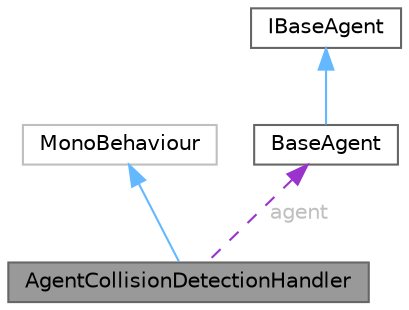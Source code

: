 digraph "AgentCollisionDetectionHandler"
{
 // LATEX_PDF_SIZE
  bgcolor="transparent";
  edge [fontname=Helvetica,fontsize=10,labelfontname=Helvetica,labelfontsize=10];
  node [fontname=Helvetica,fontsize=10,shape=box,height=0.2,width=0.4];
  Node1 [id="Node000001",label="AgentCollisionDetectionHandler",height=0.2,width=0.4,color="gray40", fillcolor="grey60", style="filled", fontcolor="black",tooltip="Class for collision detection inside the simulation."];
  Node2 -> Node1 [id="edge1_Node000001_Node000002",dir="back",color="steelblue1",style="solid",tooltip=" "];
  Node2 [id="Node000002",label="MonoBehaviour",height=0.2,width=0.4,color="grey75", fillcolor="white", style="filled",tooltip=" "];
  Node3 -> Node1 [id="edge2_Node000001_Node000003",dir="back",color="darkorchid3",style="dashed",tooltip=" ",label=" agent",fontcolor="grey" ];
  Node3 [id="Node000003",label="BaseAgent",height=0.2,width=0.4,color="gray40", fillcolor="white", style="filled",URL="$class_base_agent.html",tooltip="Agent component represented in game Implements IBaseAgent interface."];
  Node4 -> Node3 [id="edge3_Node000003_Node000004",dir="back",color="steelblue1",style="solid",tooltip=" "];
  Node4 [id="Node000004",label="IBaseAgent",height=0.2,width=0.4,color="gray40", fillcolor="white", style="filled",URL="$interface_i_base_agent.html",tooltip="Defines interface for base agent and properties related to its behaviour."];
}
